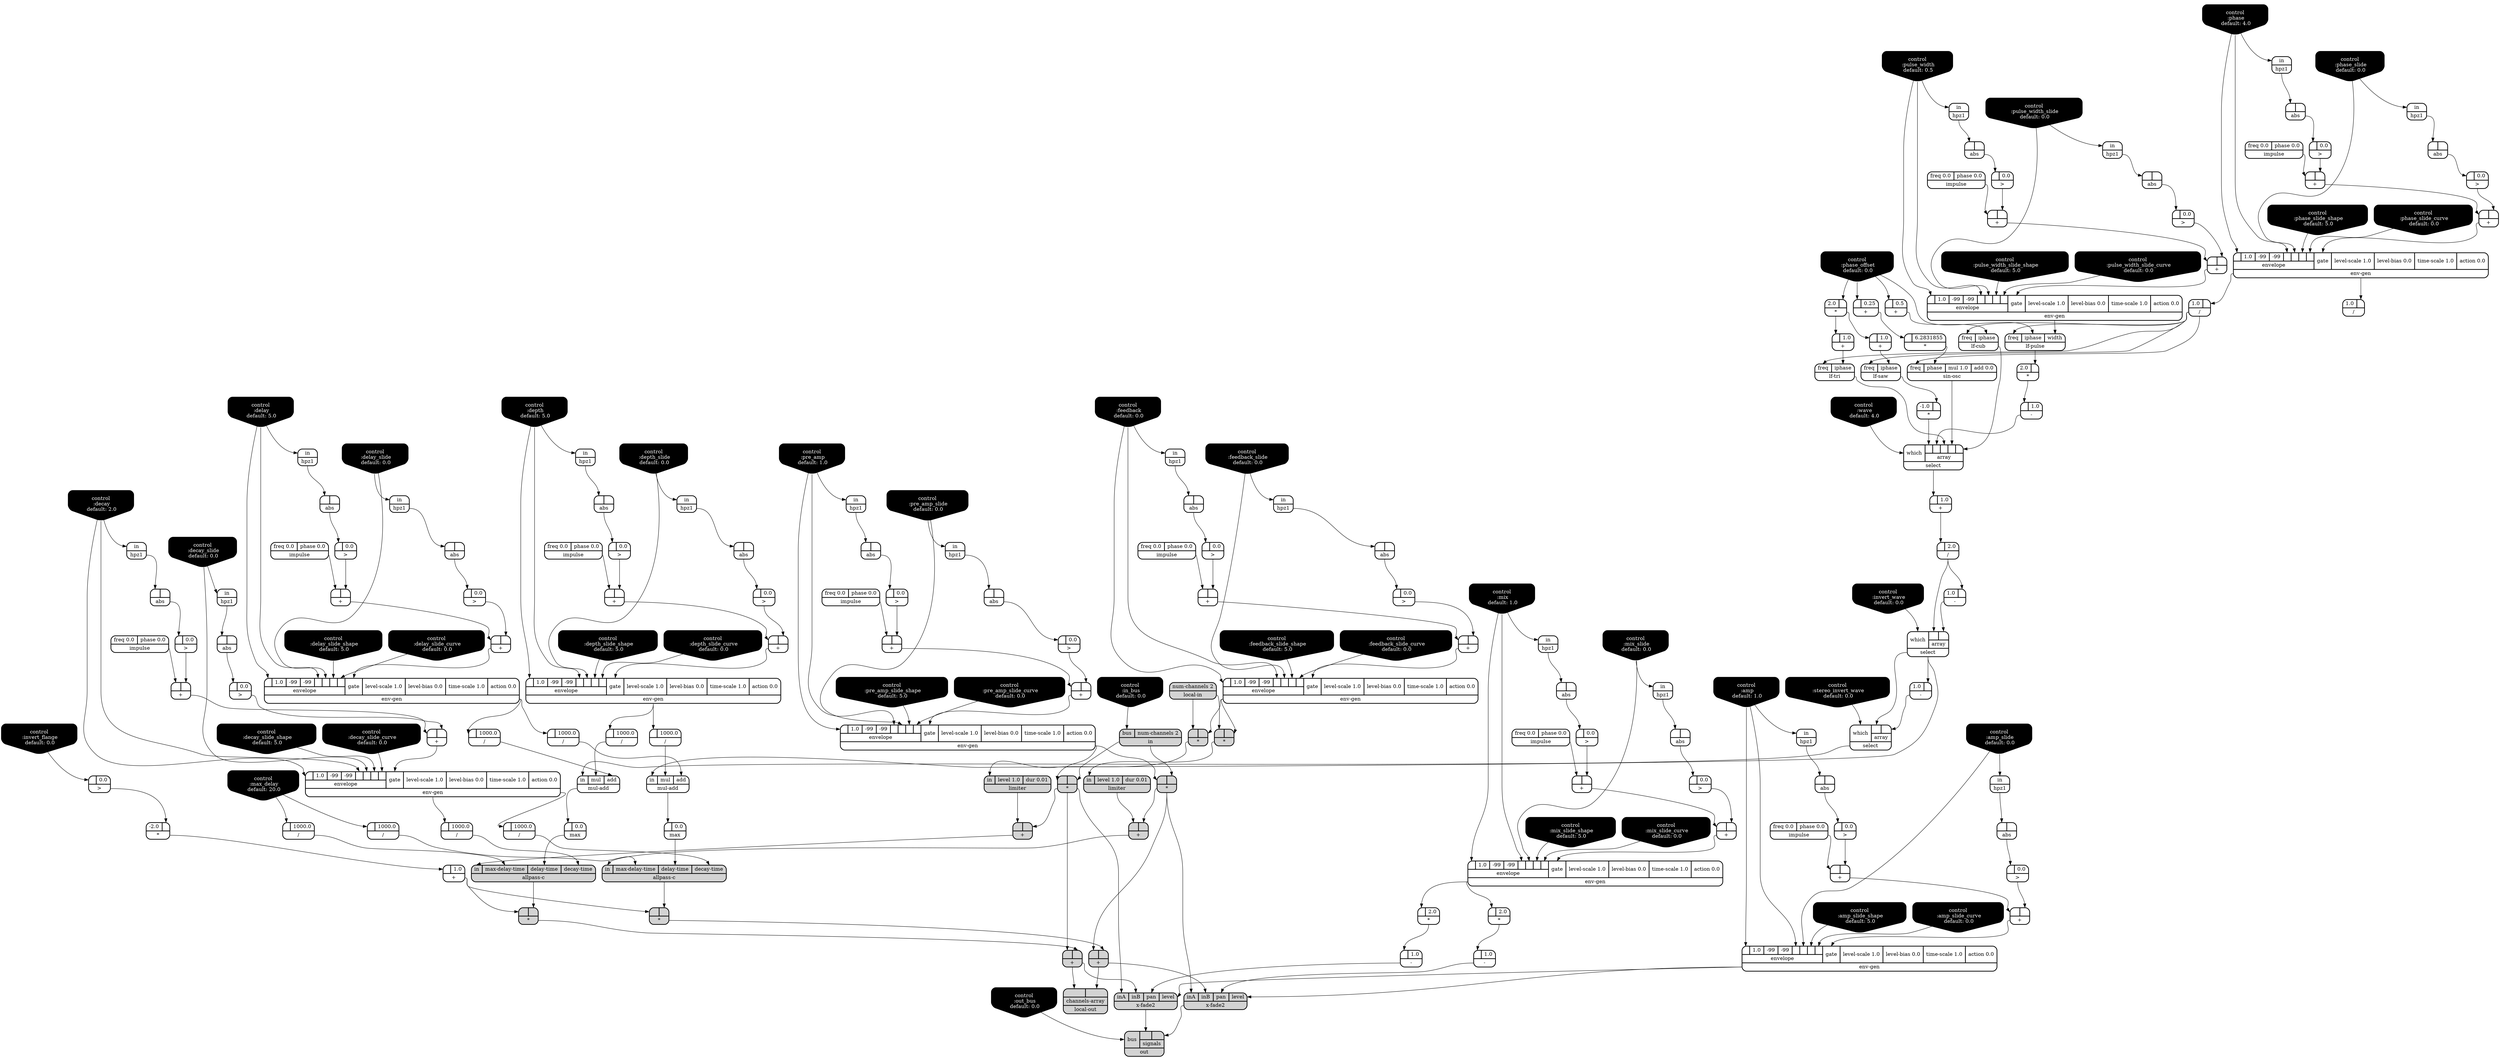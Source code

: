 digraph synthdef {
44 [label = "{{ <a> 2.0|<b> } |<__UG_NAME__>* }" style="bold, rounded" shape=record rankdir=LR];
82 [label = "{{ <a> -1.0|<b> } |<__UG_NAME__>* }" style="bold, rounded" shape=record rankdir=LR];
94 [label = "{{ <a> 2.0|<b> } |<__UG_NAME__>* }" style="bold, rounded" shape=record rankdir=LR];
98 [label = "{{ <a> |<b> 6.2831855} |<__UG_NAME__>* }" style="bold, rounded" shape=record rankdir=LR];
114 [label = "{{ <a> |<b> } |<__UG_NAME__>* }" style="filled, bold, rounded"  shape=record rankdir=LR];
115 [label = "{{ <a> -2.0|<b> } |<__UG_NAME__>* }" style="bold, rounded" shape=record rankdir=LR];
128 [label = "{{ <a> |<b> } |<__UG_NAME__>* }" style="filled, bold, rounded"  shape=record rankdir=LR];
155 [label = "{{ <a> |<b> } |<__UG_NAME__>* }" style="filled, bold, rounded"  shape=record rankdir=LR];
173 [label = "{{ <a> |<b> } |<__UG_NAME__>* }" style="filled, bold, rounded"  shape=record rankdir=LR];
175 [label = "{{ <a> |<b> 2.0} |<__UG_NAME__>* }" style="bold, rounded" shape=record rankdir=LR];
181 [label = "{{ <a> |<b> } |<__UG_NAME__>* }" style="filled, bold, rounded"  shape=record rankdir=LR];
188 [label = "{{ <a> |<b> } |<__UG_NAME__>* }" style="filled, bold, rounded"  shape=record rankdir=LR];
190 [label = "{{ <a> |<b> 2.0} |<__UG_NAME__>* }" style="bold, rounded" shape=record rankdir=LR];
45 [label = "{{ <a> |<b> 1.0} |<__UG_NAME__>+ }" style="bold, rounded" shape=record rankdir=LR];
53 [label = "{{ <a> |<b> } |<__UG_NAME__>+ }" style="bold, rounded" shape=record rankdir=LR];
57 [label = "{{ <a> |<b> } |<__UG_NAME__>+ }" style="bold, rounded" shape=record rankdir=LR];
68 [label = "{{ <a> |<b> } |<__UG_NAME__>+ }" style="bold, rounded" shape=record rankdir=LR];
72 [label = "{{ <a> |<b> } |<__UG_NAME__>+ }" style="bold, rounded" shape=record rankdir=LR];
74 [label = "{{ <a> |<b> } |<__UG_NAME__>+ }" style="bold, rounded" shape=record rankdir=LR];
77 [label = "{{ <a> |<b> } |<__UG_NAME__>+ }" style="bold, rounded" shape=record rankdir=LR];
80 [label = "{{ <a> |<b> 1.0} |<__UG_NAME__>+ }" style="bold, rounded" shape=record rankdir=LR];
87 [label = "{{ <a> |<b> } |<__UG_NAME__>+ }" style="bold, rounded" shape=record rankdir=LR];
91 [label = "{{ <a> |<b> } |<__UG_NAME__>+ }" style="bold, rounded" shape=record rankdir=LR];
97 [label = "{{ <a> |<b> 0.25} |<__UG_NAME__>+ }" style="bold, rounded" shape=record rankdir=LR];
100 [label = "{{ <a> |<b> 0.5} |<__UG_NAME__>+ }" style="bold, rounded" shape=record rankdir=LR];
103 [label = "{{ <a> |<b> 1.0} |<__UG_NAME__>+ }" style="bold, rounded" shape=record rankdir=LR];
116 [label = "{{ <a> |<b> 1.0} |<__UG_NAME__>+ }" style="bold, rounded" shape=record rankdir=LR];
122 [label = "{{ <a> |<b> } |<__UG_NAME__>+ }" style="bold, rounded" shape=record rankdir=LR];
126 [label = "{{ <a> |<b> } |<__UG_NAME__>+ }" style="bold, rounded" shape=record rankdir=LR];
130 [label = "{{ <a> |<b> } |<__UG_NAME__>+ }" style="filled, bold, rounded"  shape=record rankdir=LR];
136 [label = "{{ <a> |<b> } |<__UG_NAME__>+ }" style="bold, rounded" shape=record rankdir=LR];
140 [label = "{{ <a> |<b> } |<__UG_NAME__>+ }" style="bold, rounded" shape=record rankdir=LR];
147 [label = "{{ <a> |<b> } |<__UG_NAME__>+ }" style="bold, rounded" shape=record rankdir=LR];
151 [label = "{{ <a> |<b> } |<__UG_NAME__>+ }" style="bold, rounded" shape=record rankdir=LR];
156 [label = "{{ <a> |<b> } |<__UG_NAME__>+ }" style="filled, bold, rounded"  shape=record rankdir=LR];
170 [label = "{{ <a> |<b> } |<__UG_NAME__>+ }" style="bold, rounded" shape=record rankdir=LR];
171 [label = "{{ <a> |<b> } |<__UG_NAME__>+ }" style="bold, rounded" shape=record rankdir=LR];
177 [label = "{{ <a> |<b> } |<__UG_NAME__>+ }" style="bold, rounded" shape=record rankdir=LR];
178 [label = "{{ <a> |<b> } |<__UG_NAME__>+ }" style="bold, rounded" shape=record rankdir=LR];
182 [label = "{{ <a> |<b> } |<__UG_NAME__>+ }" style="filled, bold, rounded"  shape=record rankdir=LR];
189 [label = "{{ <a> |<b> } |<__UG_NAME__>+ }" style="filled, bold, rounded"  shape=record rankdir=LR];
95 [label = "{{ <a> |<b> 1.0} |<__UG_NAME__>- }" style="bold, rounded" shape=record rankdir=LR];
105 [label = "{{ <a> 1.0|<b> } |<__UG_NAME__>- }" style="bold, rounded" shape=record rankdir=LR];
107 [label = "{{ <a> 1.0|<b> } |<__UG_NAME__>- }" style="bold, rounded" shape=record rankdir=LR];
176 [label = "{{ <a> |<b> 1.0} |<__UG_NAME__>- }" style="bold, rounded" shape=record rankdir=LR];
191 [label = "{{ <a> |<b> 1.0} |<__UG_NAME__>- }" style="bold, rounded" shape=record rankdir=LR];
79 [label = "{{ <a> 1.0|<b> } |<__UG_NAME__>/ }" style="bold, rounded" shape=record rankdir=LR];
104 [label = "{{ <a> |<b> 2.0} |<__UG_NAME__>/ }" style="bold, rounded" shape=record rankdir=LR];
131 [label = "{{ <a> |<b> 1000.0} |<__UG_NAME__>/ }" style="bold, rounded" shape=record rankdir=LR];
142 [label = "{{ <a> |<b> 1000.0} |<__UG_NAME__>/ }" style="bold, rounded" shape=record rankdir=LR];
143 [label = "{{ <a> |<b> 1000.0} |<__UG_NAME__>/ }" style="bold, rounded" shape=record rankdir=LR];
153 [label = "{{ <a> |<b> 1000.0} |<__UG_NAME__>/ }" style="bold, rounded" shape=record rankdir=LR];
157 [label = "{{ <a> |<b> 1000.0} |<__UG_NAME__>/ }" style="bold, rounded" shape=record rankdir=LR];
164 [label = "{{ <a> |<b> 1000.0} |<__UG_NAME__>/ }" style="bold, rounded" shape=record rankdir=LR];
183 [label = "{{ <a> |<b> 1000.0} |<__UG_NAME__>/ }" style="bold, rounded" shape=record rankdir=LR];
186 [label = "{{ <a> |<b> 1000.0} |<__UG_NAME__>/ }" style="bold, rounded" shape=record rankdir=LR];
194 [label = "{{ <a> 1.0|<b> } |<__UG_NAME__>/ }" style="bold, rounded" shape=record rankdir=LR];
48 [label = "{{ <a> |<b> 0.0} |<__UG_NAME__>\> }" style="bold, rounded" shape=record rankdir=LR];
52 [label = "{{ <a> |<b> 0.0} |<__UG_NAME__>\> }" style="bold, rounded" shape=record rankdir=LR];
56 [label = "{{ <a> |<b> 0.0} |<__UG_NAME__>\> }" style="bold, rounded" shape=record rankdir=LR];
60 [label = "{{ <a> |<b> 0.0} |<__UG_NAME__>\> }" style="bold, rounded" shape=record rankdir=LR];
63 [label = "{{ <a> |<b> 0.0} |<__UG_NAME__>\> }" style="bold, rounded" shape=record rankdir=LR];
67 [label = "{{ <a> |<b> 0.0} |<__UG_NAME__>\> }" style="bold, rounded" shape=record rankdir=LR];
71 [label = "{{ <a> |<b> 0.0} |<__UG_NAME__>\> }" style="bold, rounded" shape=record rankdir=LR];
76 [label = "{{ <a> |<b> 0.0} |<__UG_NAME__>\> }" style="bold, rounded" shape=record rankdir=LR];
86 [label = "{{ <a> |<b> 0.0} |<__UG_NAME__>\> }" style="bold, rounded" shape=record rankdir=LR];
90 [label = "{{ <a> |<b> 0.0} |<__UG_NAME__>\> }" style="bold, rounded" shape=record rankdir=LR];
111 [label = "{{ <a> |<b> 0.0} |<__UG_NAME__>\> }" style="bold, rounded" shape=record rankdir=LR];
121 [label = "{{ <a> |<b> 0.0} |<__UG_NAME__>\> }" style="bold, rounded" shape=record rankdir=LR];
125 [label = "{{ <a> |<b> 0.0} |<__UG_NAME__>\> }" style="bold, rounded" shape=record rankdir=LR];
135 [label = "{{ <a> |<b> 0.0} |<__UG_NAME__>\> }" style="bold, rounded" shape=record rankdir=LR];
139 [label = "{{ <a> |<b> 0.0} |<__UG_NAME__>\> }" style="bold, rounded" shape=record rankdir=LR];
150 [label = "{{ <a> |<b> 0.0} |<__UG_NAME__>\> }" style="bold, rounded" shape=record rankdir=LR];
160 [label = "{{ <a> |<b> 0.0} |<__UG_NAME__>\> }" style="bold, rounded" shape=record rankdir=LR];
163 [label = "{{ <a> |<b> 0.0} |<__UG_NAME__>\> }" style="bold, rounded" shape=record rankdir=LR];
168 [label = "{{ <a> |<b> 0.0} |<__UG_NAME__>\> }" style="bold, rounded" shape=record rankdir=LR];
47 [label = "{{ <a> |<b> } |<__UG_NAME__>abs }" style="bold, rounded" shape=record rankdir=LR];
51 [label = "{{ <a> |<b> } |<__UG_NAME__>abs }" style="bold, rounded" shape=record rankdir=LR];
55 [label = "{{ <a> |<b> } |<__UG_NAME__>abs }" style="bold, rounded" shape=record rankdir=LR];
62 [label = "{{ <a> |<b> } |<__UG_NAME__>abs }" style="bold, rounded" shape=record rankdir=LR];
66 [label = "{{ <a> |<b> } |<__UG_NAME__>abs }" style="bold, rounded" shape=record rankdir=LR];
70 [label = "{{ <a> |<b> } |<__UG_NAME__>abs }" style="bold, rounded" shape=record rankdir=LR];
75 [label = "{{ <a> |<b> } |<__UG_NAME__>abs }" style="bold, rounded" shape=record rankdir=LR];
85 [label = "{{ <a> |<b> } |<__UG_NAME__>abs }" style="bold, rounded" shape=record rankdir=LR];
89 [label = "{{ <a> |<b> } |<__UG_NAME__>abs }" style="bold, rounded" shape=record rankdir=LR];
110 [label = "{{ <a> |<b> } |<__UG_NAME__>abs }" style="bold, rounded" shape=record rankdir=LR];
120 [label = "{{ <a> |<b> } |<__UG_NAME__>abs }" style="bold, rounded" shape=record rankdir=LR];
124 [label = "{{ <a> |<b> } |<__UG_NAME__>abs }" style="bold, rounded" shape=record rankdir=LR];
134 [label = "{{ <a> |<b> } |<__UG_NAME__>abs }" style="bold, rounded" shape=record rankdir=LR];
138 [label = "{{ <a> |<b> } |<__UG_NAME__>abs }" style="bold, rounded" shape=record rankdir=LR];
149 [label = "{{ <a> |<b> } |<__UG_NAME__>abs }" style="bold, rounded" shape=record rankdir=LR];
159 [label = "{{ <a> |<b> } |<__UG_NAME__>abs }" style="bold, rounded" shape=record rankdir=LR];
162 [label = "{{ <a> |<b> } |<__UG_NAME__>abs }" style="bold, rounded" shape=record rankdir=LR];
166 [label = "{{ <a> |<b> } |<__UG_NAME__>abs }" style="bold, rounded" shape=record rankdir=LR];
154 [label = "{{ <in> in|<max____delay____time> max-delay-time|<delay____time> delay-time|<decay____time> decay-time} |<__UG_NAME__>allpass-c }" style="filled, bold, rounded"  shape=record rankdir=LR];
187 [label = "{{ <in> in|<max____delay____time> max-delay-time|<delay____time> delay-time|<decay____time> decay-time} |<__UG_NAME__>allpass-c }" style="filled, bold, rounded"  shape=record rankdir=LR];
0 [label = "control
 :amp
 default: 1.0" shape=invhouse style="rounded, filled, bold" fillcolor=black fontcolor=white ]; 
1 [label = "control
 :amp_slide
 default: 0.0" shape=invhouse style="rounded, filled, bold" fillcolor=black fontcolor=white ]; 
2 [label = "control
 :amp_slide_shape
 default: 5.0" shape=invhouse style="rounded, filled, bold" fillcolor=black fontcolor=white ]; 
3 [label = "control
 :amp_slide_curve
 default: 0.0" shape=invhouse style="rounded, filled, bold" fillcolor=black fontcolor=white ]; 
4 [label = "control
 :mix
 default: 1.0" shape=invhouse style="rounded, filled, bold" fillcolor=black fontcolor=white ]; 
5 [label = "control
 :mix_slide
 default: 0.0" shape=invhouse style="rounded, filled, bold" fillcolor=black fontcolor=white ]; 
6 [label = "control
 :mix_slide_shape
 default: 5.0" shape=invhouse style="rounded, filled, bold" fillcolor=black fontcolor=white ]; 
7 [label = "control
 :mix_slide_curve
 default: 0.0" shape=invhouse style="rounded, filled, bold" fillcolor=black fontcolor=white ]; 
8 [label = "control
 :pre_amp
 default: 1.0" shape=invhouse style="rounded, filled, bold" fillcolor=black fontcolor=white ]; 
9 [label = "control
 :pre_amp_slide
 default: 0.0" shape=invhouse style="rounded, filled, bold" fillcolor=black fontcolor=white ]; 
10 [label = "control
 :pre_amp_slide_shape
 default: 5.0" shape=invhouse style="rounded, filled, bold" fillcolor=black fontcolor=white ]; 
11 [label = "control
 :pre_amp_slide_curve
 default: 0.0" shape=invhouse style="rounded, filled, bold" fillcolor=black fontcolor=white ]; 
12 [label = "control
 :phase
 default: 4.0" shape=invhouse style="rounded, filled, bold" fillcolor=black fontcolor=white ]; 
13 [label = "control
 :phase_slide
 default: 0.0" shape=invhouse style="rounded, filled, bold" fillcolor=black fontcolor=white ]; 
14 [label = "control
 :phase_slide_shape
 default: 5.0" shape=invhouse style="rounded, filled, bold" fillcolor=black fontcolor=white ]; 
15 [label = "control
 :phase_slide_curve
 default: 0.0" shape=invhouse style="rounded, filled, bold" fillcolor=black fontcolor=white ]; 
16 [label = "control
 :phase_offset
 default: 0.0" shape=invhouse style="rounded, filled, bold" fillcolor=black fontcolor=white ]; 
17 [label = "control
 :wave
 default: 4.0" shape=invhouse style="rounded, filled, bold" fillcolor=black fontcolor=white ]; 
18 [label = "control
 :invert_wave
 default: 0.0" shape=invhouse style="rounded, filled, bold" fillcolor=black fontcolor=white ]; 
19 [label = "control
 :stereo_invert_wave
 default: 0.0" shape=invhouse style="rounded, filled, bold" fillcolor=black fontcolor=white ]; 
20 [label = "control
 :pulse_width
 default: 0.5" shape=invhouse style="rounded, filled, bold" fillcolor=black fontcolor=white ]; 
21 [label = "control
 :pulse_width_slide
 default: 0.0" shape=invhouse style="rounded, filled, bold" fillcolor=black fontcolor=white ]; 
22 [label = "control
 :pulse_width_slide_shape
 default: 5.0" shape=invhouse style="rounded, filled, bold" fillcolor=black fontcolor=white ]; 
23 [label = "control
 :pulse_width_slide_curve
 default: 0.0" shape=invhouse style="rounded, filled, bold" fillcolor=black fontcolor=white ]; 
24 [label = "control
 :delay
 default: 5.0" shape=invhouse style="rounded, filled, bold" fillcolor=black fontcolor=white ]; 
25 [label = "control
 :delay_slide
 default: 0.0" shape=invhouse style="rounded, filled, bold" fillcolor=black fontcolor=white ]; 
26 [label = "control
 :delay_slide_shape
 default: 5.0" shape=invhouse style="rounded, filled, bold" fillcolor=black fontcolor=white ]; 
27 [label = "control
 :delay_slide_curve
 default: 0.0" shape=invhouse style="rounded, filled, bold" fillcolor=black fontcolor=white ]; 
28 [label = "control
 :max_delay
 default: 20.0" shape=invhouse style="rounded, filled, bold" fillcolor=black fontcolor=white ]; 
29 [label = "control
 :depth
 default: 5.0" shape=invhouse style="rounded, filled, bold" fillcolor=black fontcolor=white ]; 
30 [label = "control
 :depth_slide
 default: 0.0" shape=invhouse style="rounded, filled, bold" fillcolor=black fontcolor=white ]; 
31 [label = "control
 :depth_slide_shape
 default: 5.0" shape=invhouse style="rounded, filled, bold" fillcolor=black fontcolor=white ]; 
32 [label = "control
 :depth_slide_curve
 default: 0.0" shape=invhouse style="rounded, filled, bold" fillcolor=black fontcolor=white ]; 
33 [label = "control
 :feedback
 default: 0.0" shape=invhouse style="rounded, filled, bold" fillcolor=black fontcolor=white ]; 
34 [label = "control
 :feedback_slide
 default: 0.0" shape=invhouse style="rounded, filled, bold" fillcolor=black fontcolor=white ]; 
35 [label = "control
 :feedback_slide_shape
 default: 5.0" shape=invhouse style="rounded, filled, bold" fillcolor=black fontcolor=white ]; 
36 [label = "control
 :feedback_slide_curve
 default: 0.0" shape=invhouse style="rounded, filled, bold" fillcolor=black fontcolor=white ]; 
37 [label = "control
 :decay
 default: 2.0" shape=invhouse style="rounded, filled, bold" fillcolor=black fontcolor=white ]; 
38 [label = "control
 :decay_slide
 default: 0.0" shape=invhouse style="rounded, filled, bold" fillcolor=black fontcolor=white ]; 
39 [label = "control
 :decay_slide_shape
 default: 5.0" shape=invhouse style="rounded, filled, bold" fillcolor=black fontcolor=white ]; 
40 [label = "control
 :decay_slide_curve
 default: 0.0" shape=invhouse style="rounded, filled, bold" fillcolor=black fontcolor=white ]; 
41 [label = "control
 :invert_flange
 default: 0.0" shape=invhouse style="rounded, filled, bold" fillcolor=black fontcolor=white ]; 
42 [label = "control
 :in_bus
 default: 0.0" shape=invhouse style="rounded, filled, bold" fillcolor=black fontcolor=white ]; 
43 [label = "control
 :out_bus
 default: 0.0" shape=invhouse style="rounded, filled, bold" fillcolor=black fontcolor=white ]; 
58 [label = "{{ {{<envelope___control___0>|1.0|-99|-99|<envelope___control___4>|<envelope___control___5>|<envelope___control___6>|<envelope___control___7>}|envelope}|<gate> gate|<level____scale> level-scale 1.0|<level____bias> level-bias 0.0|<time____scale> time-scale 1.0|<action> action 0.0} |<__UG_NAME__>env-gen }" style="bold, rounded" shape=record rankdir=LR];
78 [label = "{{ {{<envelope___control___0>|1.0|-99|-99|<envelope___control___4>|<envelope___control___5>|<envelope___control___6>|<envelope___control___7>}|envelope}|<gate> gate|<level____scale> level-scale 1.0|<level____bias> level-bias 0.0|<time____scale> time-scale 1.0|<action> action 0.0} |<__UG_NAME__>env-gen }" style="bold, rounded" shape=record rankdir=LR];
92 [label = "{{ {{<envelope___control___0>|1.0|-99|-99|<envelope___control___4>|<envelope___control___5>|<envelope___control___6>|<envelope___control___7>}|envelope}|<gate> gate|<level____scale> level-scale 1.0|<level____bias> level-bias 0.0|<time____scale> time-scale 1.0|<action> action 0.0} |<__UG_NAME__>env-gen }" style="bold, rounded" shape=record rankdir=LR];
112 [label = "{{ {{<envelope___control___0>|1.0|-99|-99|<envelope___control___4>|<envelope___control___5>|<envelope___control___6>|<envelope___control___7>}|envelope}|<gate> gate|<level____scale> level-scale 1.0|<level____bias> level-bias 0.0|<time____scale> time-scale 1.0|<action> action 0.0} |<__UG_NAME__>env-gen }" style="bold, rounded" shape=record rankdir=LR];
127 [label = "{{ {{<envelope___control___0>|1.0|-99|-99|<envelope___control___4>|<envelope___control___5>|<envelope___control___6>|<envelope___control___7>}|envelope}|<gate> gate|<level____scale> level-scale 1.0|<level____bias> level-bias 0.0|<time____scale> time-scale 1.0|<action> action 0.0} |<__UG_NAME__>env-gen }" style="bold, rounded" shape=record rankdir=LR];
141 [label = "{{ {{<envelope___control___0>|1.0|-99|-99|<envelope___control___4>|<envelope___control___5>|<envelope___control___6>|<envelope___control___7>}|envelope}|<gate> gate|<level____scale> level-scale 1.0|<level____bias> level-bias 0.0|<time____scale> time-scale 1.0|<action> action 0.0} |<__UG_NAME__>env-gen }" style="bold, rounded" shape=record rankdir=LR];
152 [label = "{{ {{<envelope___control___0>|1.0|-99|-99|<envelope___control___4>|<envelope___control___5>|<envelope___control___6>|<envelope___control___7>}|envelope}|<gate> gate|<level____scale> level-scale 1.0|<level____bias> level-bias 0.0|<time____scale> time-scale 1.0|<action> action 0.0} |<__UG_NAME__>env-gen }" style="bold, rounded" shape=record rankdir=LR];
172 [label = "{{ {{<envelope___control___0>|1.0|-99|-99|<envelope___control___4>|<envelope___control___5>|<envelope___control___6>|<envelope___control___7>}|envelope}|<gate> gate|<level____scale> level-scale 1.0|<level____bias> level-bias 0.0|<time____scale> time-scale 1.0|<action> action 0.0} |<__UG_NAME__>env-gen }" style="bold, rounded" shape=record rankdir=LR];
179 [label = "{{ {{<envelope___control___0>|1.0|-99|-99|<envelope___control___4>|<envelope___control___5>|<envelope___control___6>|<envelope___control___7>}|envelope}|<gate> gate|<level____scale> level-scale 1.0|<level____bias> level-bias 0.0|<time____scale> time-scale 1.0|<action> action 0.0} |<__UG_NAME__>env-gen }" style="bold, rounded" shape=record rankdir=LR];
46 [label = "{{ <in> in} |<__UG_NAME__>hpz1 }" style="bold, rounded" shape=record rankdir=LR];
50 [label = "{{ <in> in} |<__UG_NAME__>hpz1 }" style="bold, rounded" shape=record rankdir=LR];
54 [label = "{{ <in> in} |<__UG_NAME__>hpz1 }" style="bold, rounded" shape=record rankdir=LR];
59 [label = "{{ <in> in} |<__UG_NAME__>hpz1 }" style="bold, rounded" shape=record rankdir=LR];
61 [label = "{{ <in> in} |<__UG_NAME__>hpz1 }" style="bold, rounded" shape=record rankdir=LR];
65 [label = "{{ <in> in} |<__UG_NAME__>hpz1 }" style="bold, rounded" shape=record rankdir=LR];
69 [label = "{{ <in> in} |<__UG_NAME__>hpz1 }" style="bold, rounded" shape=record rankdir=LR];
84 [label = "{{ <in> in} |<__UG_NAME__>hpz1 }" style="bold, rounded" shape=record rankdir=LR];
88 [label = "{{ <in> in} |<__UG_NAME__>hpz1 }" style="bold, rounded" shape=record rankdir=LR];
109 [label = "{{ <in> in} |<__UG_NAME__>hpz1 }" style="bold, rounded" shape=record rankdir=LR];
119 [label = "{{ <in> in} |<__UG_NAME__>hpz1 }" style="bold, rounded" shape=record rankdir=LR];
123 [label = "{{ <in> in} |<__UG_NAME__>hpz1 }" style="bold, rounded" shape=record rankdir=LR];
133 [label = "{{ <in> in} |<__UG_NAME__>hpz1 }" style="bold, rounded" shape=record rankdir=LR];
137 [label = "{{ <in> in} |<__UG_NAME__>hpz1 }" style="bold, rounded" shape=record rankdir=LR];
148 [label = "{{ <in> in} |<__UG_NAME__>hpz1 }" style="bold, rounded" shape=record rankdir=LR];
158 [label = "{{ <in> in} |<__UG_NAME__>hpz1 }" style="bold, rounded" shape=record rankdir=LR];
161 [label = "{{ <in> in} |<__UG_NAME__>hpz1 }" style="bold, rounded" shape=record rankdir=LR];
165 [label = "{{ <in> in} |<__UG_NAME__>hpz1 }" style="bold, rounded" shape=record rankdir=LR];
49 [label = "{{ <freq> freq 0.0|<phase> phase 0.0} |<__UG_NAME__>impulse }" style="bold, rounded" shape=record rankdir=LR];
64 [label = "{{ <freq> freq 0.0|<phase> phase 0.0} |<__UG_NAME__>impulse }" style="bold, rounded" shape=record rankdir=LR];
73 [label = "{{ <freq> freq 0.0|<phase> phase 0.0} |<__UG_NAME__>impulse }" style="bold, rounded" shape=record rankdir=LR];
83 [label = "{{ <freq> freq 0.0|<phase> phase 0.0} |<__UG_NAME__>impulse }" style="bold, rounded" shape=record rankdir=LR];
118 [label = "{{ <freq> freq 0.0|<phase> phase 0.0} |<__UG_NAME__>impulse }" style="bold, rounded" shape=record rankdir=LR];
132 [label = "{{ <freq> freq 0.0|<phase> phase 0.0} |<__UG_NAME__>impulse }" style="bold, rounded" shape=record rankdir=LR];
146 [label = "{{ <freq> freq 0.0|<phase> phase 0.0} |<__UG_NAME__>impulse }" style="bold, rounded" shape=record rankdir=LR];
167 [label = "{{ <freq> freq 0.0|<phase> phase 0.0} |<__UG_NAME__>impulse }" style="bold, rounded" shape=record rankdir=LR];
169 [label = "{{ <freq> freq 0.0|<phase> phase 0.0} |<__UG_NAME__>impulse }" style="bold, rounded" shape=record rankdir=LR];
113 [label = "{{ <bus> bus|<num____channels> num-channels 2} |<__UG_NAME__>in }" style="filled, bold, rounded"  shape=record rankdir=LR];
101 [label = "{{ <freq> freq|<iphase> iphase} |<__UG_NAME__>lf-cub }" style="bold, rounded" shape=record rankdir=LR];
93 [label = "{{ <freq> freq|<iphase> iphase|<width> width} |<__UG_NAME__>lf-pulse }" style="bold, rounded" shape=record rankdir=LR];
81 [label = "{{ <freq> freq|<iphase> iphase} |<__UG_NAME__>lf-saw }" style="bold, rounded" shape=record rankdir=LR];
96 [label = "{{ <freq> freq|<iphase> iphase} |<__UG_NAME__>lf-tri }" style="bold, rounded" shape=record rankdir=LR];
129 [label = "{{ <in> in|<level> level 1.0|<dur> dur 0.01} |<__UG_NAME__>limiter }" style="filled, bold, rounded"  shape=record rankdir=LR];
174 [label = "{{ <in> in|<level> level 1.0|<dur> dur 0.01} |<__UG_NAME__>limiter }" style="filled, bold, rounded"  shape=record rankdir=LR];
117 [label = "{{ <num____channels> num-channels 2} |<__UG_NAME__>local-in }" style="filled, bold, rounded"  shape=record rankdir=LR];
195 [label = "{{ {{<channels____array___binary____op____u____gen___0>|<channels____array___binary____op____u____gen___1>}|channels-array}} |<__UG_NAME__>local-out }" style="filled, bold, rounded"  shape=record rankdir=LR];
145 [label = "{{ <a> |<b> 0.0} |<__UG_NAME__>max }" style="bold, rounded" shape=record rankdir=LR];
185 [label = "{{ <a> |<b> 0.0} |<__UG_NAME__>max }" style="bold, rounded" shape=record rankdir=LR];
144 [label = "{{ <in> in|<mul> mul|<add> add} |<__UG_NAME__>mul-add }" style="bold, rounded" shape=record rankdir=LR];
184 [label = "{{ <in> in|<mul> mul|<add> add} |<__UG_NAME__>mul-add }" style="bold, rounded" shape=record rankdir=LR];
193 [label = "{{ <bus> bus|{{<signals___x____fade2___0>|<signals___x____fade2___1>}|signals}} |<__UG_NAME__>out }" style="filled, bold, rounded"  shape=record rankdir=LR];
102 [label = "{{ <which> which|{{<array___binary____op____u____gen___0>|<array___binary____op____u____gen___1>|<array___lf____tri___2>|<array___sin____osc___3>|<array___lf____cub___4>}|array}} |<__UG_NAME__>select }" style="bold, rounded" shape=record rankdir=LR];
106 [label = "{{ <which> which|{{<array___binary____op____u____gen___0>|<array___binary____op____u____gen___1>}|array}} |<__UG_NAME__>select }" style="bold, rounded" shape=record rankdir=LR];
108 [label = "{{ <which> which|{{<array___select___0>|<array___binary____op____u____gen___1>}|array}} |<__UG_NAME__>select }" style="bold, rounded" shape=record rankdir=LR];
99 [label = "{{ <freq> freq|<phase> phase|<mul> mul 1.0|<add> add 0.0} |<__UG_NAME__>sin-osc }" style="bold, rounded" shape=record rankdir=LR];
180 [label = "{{ <ina> inA|<inb> inB|<pan> pan|<level> level} |<__UG_NAME__>x-fade2 }" style="filled, bold, rounded"  shape=record rankdir=LR];
192 [label = "{{ <ina> inA|<inb> inB|<pan> pan|<level> level} |<__UG_NAME__>x-fade2 }" style="filled, bold, rounded"  shape=record rankdir=LR];

16:__UG_NAME__ -> 44:b ;
81:__UG_NAME__ -> 82:b ;
93:__UG_NAME__ -> 94:b ;
97:__UG_NAME__ -> 98:a ;
113:__UG_NAME__ -> 114:b ;
112:__UG_NAME__ -> 114:a ;
60:__UG_NAME__ -> 115:b ;
127:__UG_NAME__ -> 128:b ;
117:__UG_NAME__ -> 128:a ;
154:__UG_NAME__ -> 155:b ;
116:__UG_NAME__ -> 155:a ;
127:__UG_NAME__ -> 173:b ;
117:__UG_NAME__ -> 173:a ;
172:__UG_NAME__ -> 175:a ;
113:__UG_NAME__ -> 181:b ;
112:__UG_NAME__ -> 181:a ;
187:__UG_NAME__ -> 188:b ;
116:__UG_NAME__ -> 188:a ;
172:__UG_NAME__ -> 190:a ;
44:__UG_NAME__ -> 45:a ;
52:__UG_NAME__ -> 53:b ;
49:__UG_NAME__ -> 53:a ;
56:__UG_NAME__ -> 57:b ;
53:__UG_NAME__ -> 57:a ;
67:__UG_NAME__ -> 68:b ;
64:__UG_NAME__ -> 68:a ;
71:__UG_NAME__ -> 72:b ;
68:__UG_NAME__ -> 72:a ;
48:__UG_NAME__ -> 74:b ;
73:__UG_NAME__ -> 74:a ;
76:__UG_NAME__ -> 77:b ;
74:__UG_NAME__ -> 77:a ;
44:__UG_NAME__ -> 80:a ;
86:__UG_NAME__ -> 87:b ;
83:__UG_NAME__ -> 87:a ;
90:__UG_NAME__ -> 91:b ;
87:__UG_NAME__ -> 91:a ;
16:__UG_NAME__ -> 97:a ;
16:__UG_NAME__ -> 100:a ;
102:__UG_NAME__ -> 103:a ;
115:__UG_NAME__ -> 116:a ;
121:__UG_NAME__ -> 122:b ;
118:__UG_NAME__ -> 122:a ;
125:__UG_NAME__ -> 126:b ;
122:__UG_NAME__ -> 126:a ;
114:__UG_NAME__ -> 130:b ;
129:__UG_NAME__ -> 130:a ;
135:__UG_NAME__ -> 136:b ;
132:__UG_NAME__ -> 136:a ;
139:__UG_NAME__ -> 140:b ;
136:__UG_NAME__ -> 140:a ;
63:__UG_NAME__ -> 147:b ;
146:__UG_NAME__ -> 147:a ;
150:__UG_NAME__ -> 151:b ;
147:__UG_NAME__ -> 151:a ;
155:__UG_NAME__ -> 156:b ;
114:__UG_NAME__ -> 156:a ;
168:__UG_NAME__ -> 170:b ;
167:__UG_NAME__ -> 170:a ;
111:__UG_NAME__ -> 171:b ;
170:__UG_NAME__ -> 171:a ;
160:__UG_NAME__ -> 177:b ;
169:__UG_NAME__ -> 177:a ;
163:__UG_NAME__ -> 178:b ;
177:__UG_NAME__ -> 178:a ;
181:__UG_NAME__ -> 182:b ;
174:__UG_NAME__ -> 182:a ;
188:__UG_NAME__ -> 189:b ;
181:__UG_NAME__ -> 189:a ;
94:__UG_NAME__ -> 95:a ;
104:__UG_NAME__ -> 105:b ;
106:__UG_NAME__ -> 107:b ;
175:__UG_NAME__ -> 176:a ;
190:__UG_NAME__ -> 191:a ;
78:__UG_NAME__ -> 79:b ;
103:__UG_NAME__ -> 104:a ;
28:__UG_NAME__ -> 131:a ;
141:__UG_NAME__ -> 142:a ;
58:__UG_NAME__ -> 143:a ;
152:__UG_NAME__ -> 153:a ;
58:__UG_NAME__ -> 157:a ;
141:__UG_NAME__ -> 164:a ;
28:__UG_NAME__ -> 183:a ;
152:__UG_NAME__ -> 186:a ;
78:__UG_NAME__ -> 194:b ;
47:__UG_NAME__ -> 48:a ;
51:__UG_NAME__ -> 52:a ;
55:__UG_NAME__ -> 56:a ;
41:__UG_NAME__ -> 60:a ;
62:__UG_NAME__ -> 63:a ;
66:__UG_NAME__ -> 67:a ;
70:__UG_NAME__ -> 71:a ;
75:__UG_NAME__ -> 76:a ;
85:__UG_NAME__ -> 86:a ;
89:__UG_NAME__ -> 90:a ;
110:__UG_NAME__ -> 111:a ;
120:__UG_NAME__ -> 121:a ;
124:__UG_NAME__ -> 125:a ;
134:__UG_NAME__ -> 135:a ;
138:__UG_NAME__ -> 139:a ;
149:__UG_NAME__ -> 150:a ;
159:__UG_NAME__ -> 160:a ;
162:__UG_NAME__ -> 163:a ;
166:__UG_NAME__ -> 168:a ;
46:__UG_NAME__ -> 47:a ;
50:__UG_NAME__ -> 51:a ;
54:__UG_NAME__ -> 55:a ;
61:__UG_NAME__ -> 62:a ;
65:__UG_NAME__ -> 66:a ;
69:__UG_NAME__ -> 70:a ;
59:__UG_NAME__ -> 75:a ;
84:__UG_NAME__ -> 85:a ;
88:__UG_NAME__ -> 89:a ;
109:__UG_NAME__ -> 110:a ;
119:__UG_NAME__ -> 120:a ;
123:__UG_NAME__ -> 124:a ;
133:__UG_NAME__ -> 134:a ;
137:__UG_NAME__ -> 138:a ;
148:__UG_NAME__ -> 149:a ;
158:__UG_NAME__ -> 159:a ;
161:__UG_NAME__ -> 162:a ;
165:__UG_NAME__ -> 166:a ;
153:__UG_NAME__ -> 154:decay____time ;
145:__UG_NAME__ -> 154:delay____time ;
131:__UG_NAME__ -> 154:max____delay____time ;
130:__UG_NAME__ -> 154:in ;
186:__UG_NAME__ -> 187:decay____time ;
185:__UG_NAME__ -> 187:delay____time ;
183:__UG_NAME__ -> 187:max____delay____time ;
182:__UG_NAME__ -> 187:in ;
57:__UG_NAME__ -> 58:gate ;
24:__UG_NAME__ -> 58:envelope___control___0 ;
24:__UG_NAME__ -> 58:envelope___control___4 ;
25:__UG_NAME__ -> 58:envelope___control___5 ;
26:__UG_NAME__ -> 58:envelope___control___6 ;
27:__UG_NAME__ -> 58:envelope___control___7 ;
77:__UG_NAME__ -> 78:gate ;
12:__UG_NAME__ -> 78:envelope___control___0 ;
12:__UG_NAME__ -> 78:envelope___control___4 ;
13:__UG_NAME__ -> 78:envelope___control___5 ;
14:__UG_NAME__ -> 78:envelope___control___6 ;
15:__UG_NAME__ -> 78:envelope___control___7 ;
91:__UG_NAME__ -> 92:gate ;
20:__UG_NAME__ -> 92:envelope___control___0 ;
20:__UG_NAME__ -> 92:envelope___control___4 ;
21:__UG_NAME__ -> 92:envelope___control___5 ;
22:__UG_NAME__ -> 92:envelope___control___6 ;
23:__UG_NAME__ -> 92:envelope___control___7 ;
72:__UG_NAME__ -> 112:gate ;
8:__UG_NAME__ -> 112:envelope___control___0 ;
8:__UG_NAME__ -> 112:envelope___control___4 ;
9:__UG_NAME__ -> 112:envelope___control___5 ;
10:__UG_NAME__ -> 112:envelope___control___6 ;
11:__UG_NAME__ -> 112:envelope___control___7 ;
126:__UG_NAME__ -> 127:gate ;
33:__UG_NAME__ -> 127:envelope___control___0 ;
33:__UG_NAME__ -> 127:envelope___control___4 ;
34:__UG_NAME__ -> 127:envelope___control___5 ;
35:__UG_NAME__ -> 127:envelope___control___6 ;
36:__UG_NAME__ -> 127:envelope___control___7 ;
140:__UG_NAME__ -> 141:gate ;
29:__UG_NAME__ -> 141:envelope___control___0 ;
29:__UG_NAME__ -> 141:envelope___control___4 ;
30:__UG_NAME__ -> 141:envelope___control___5 ;
31:__UG_NAME__ -> 141:envelope___control___6 ;
32:__UG_NAME__ -> 141:envelope___control___7 ;
151:__UG_NAME__ -> 152:gate ;
37:__UG_NAME__ -> 152:envelope___control___0 ;
37:__UG_NAME__ -> 152:envelope___control___4 ;
38:__UG_NAME__ -> 152:envelope___control___5 ;
39:__UG_NAME__ -> 152:envelope___control___6 ;
40:__UG_NAME__ -> 152:envelope___control___7 ;
171:__UG_NAME__ -> 172:gate ;
4:__UG_NAME__ -> 172:envelope___control___0 ;
4:__UG_NAME__ -> 172:envelope___control___4 ;
5:__UG_NAME__ -> 172:envelope___control___5 ;
6:__UG_NAME__ -> 172:envelope___control___6 ;
7:__UG_NAME__ -> 172:envelope___control___7 ;
178:__UG_NAME__ -> 179:gate ;
0:__UG_NAME__ -> 179:envelope___control___0 ;
0:__UG_NAME__ -> 179:envelope___control___4 ;
1:__UG_NAME__ -> 179:envelope___control___5 ;
2:__UG_NAME__ -> 179:envelope___control___6 ;
3:__UG_NAME__ -> 179:envelope___control___7 ;
12:__UG_NAME__ -> 46:in ;
24:__UG_NAME__ -> 50:in ;
25:__UG_NAME__ -> 54:in ;
13:__UG_NAME__ -> 59:in ;
37:__UG_NAME__ -> 61:in ;
8:__UG_NAME__ -> 65:in ;
9:__UG_NAME__ -> 69:in ;
20:__UG_NAME__ -> 84:in ;
21:__UG_NAME__ -> 88:in ;
5:__UG_NAME__ -> 109:in ;
33:__UG_NAME__ -> 119:in ;
34:__UG_NAME__ -> 123:in ;
29:__UG_NAME__ -> 133:in ;
30:__UG_NAME__ -> 137:in ;
38:__UG_NAME__ -> 148:in ;
0:__UG_NAME__ -> 158:in ;
1:__UG_NAME__ -> 161:in ;
4:__UG_NAME__ -> 165:in ;
42:__UG_NAME__ -> 113:bus ;
100:__UG_NAME__ -> 101:iphase ;
79:__UG_NAME__ -> 101:freq ;
92:__UG_NAME__ -> 93:width ;
16:__UG_NAME__ -> 93:iphase ;
79:__UG_NAME__ -> 93:freq ;
80:__UG_NAME__ -> 81:iphase ;
79:__UG_NAME__ -> 81:freq ;
45:__UG_NAME__ -> 96:iphase ;
79:__UG_NAME__ -> 96:freq ;
128:__UG_NAME__ -> 129:in ;
173:__UG_NAME__ -> 174:in ;
156:__UG_NAME__ -> 195:channels____array___binary____op____u____gen___0 ;
189:__UG_NAME__ -> 195:channels____array___binary____op____u____gen___1 ;
144:__UG_NAME__ -> 145:a ;
184:__UG_NAME__ -> 185:a ;
143:__UG_NAME__ -> 144:add ;
142:__UG_NAME__ -> 144:mul ;
108:__UG_NAME__ -> 144:in ;
157:__UG_NAME__ -> 184:add ;
164:__UG_NAME__ -> 184:mul ;
106:__UG_NAME__ -> 184:in ;
180:__UG_NAME__ -> 193:signals___x____fade2___0 ;
192:__UG_NAME__ -> 193:signals___x____fade2___1 ;
43:__UG_NAME__ -> 193:bus ;
82:__UG_NAME__ -> 102:array___binary____op____u____gen___0 ;
95:__UG_NAME__ -> 102:array___binary____op____u____gen___1 ;
96:__UG_NAME__ -> 102:array___lf____tri___2 ;
99:__UG_NAME__ -> 102:array___sin____osc___3 ;
101:__UG_NAME__ -> 102:array___lf____cub___4 ;
17:__UG_NAME__ -> 102:which ;
104:__UG_NAME__ -> 106:array___binary____op____u____gen___0 ;
105:__UG_NAME__ -> 106:array___binary____op____u____gen___1 ;
18:__UG_NAME__ -> 106:which ;
106:__UG_NAME__ -> 108:array___select___0 ;
107:__UG_NAME__ -> 108:array___binary____op____u____gen___1 ;
19:__UG_NAME__ -> 108:which ;
98:__UG_NAME__ -> 99:phase ;
79:__UG_NAME__ -> 99:freq ;
179:__UG_NAME__ -> 180:level ;
176:__UG_NAME__ -> 180:pan ;
156:__UG_NAME__ -> 180:inb ;
114:__UG_NAME__ -> 180:ina ;
179:__UG_NAME__ -> 192:level ;
191:__UG_NAME__ -> 192:pan ;
189:__UG_NAME__ -> 192:inb ;
181:__UG_NAME__ -> 192:ina ;

}